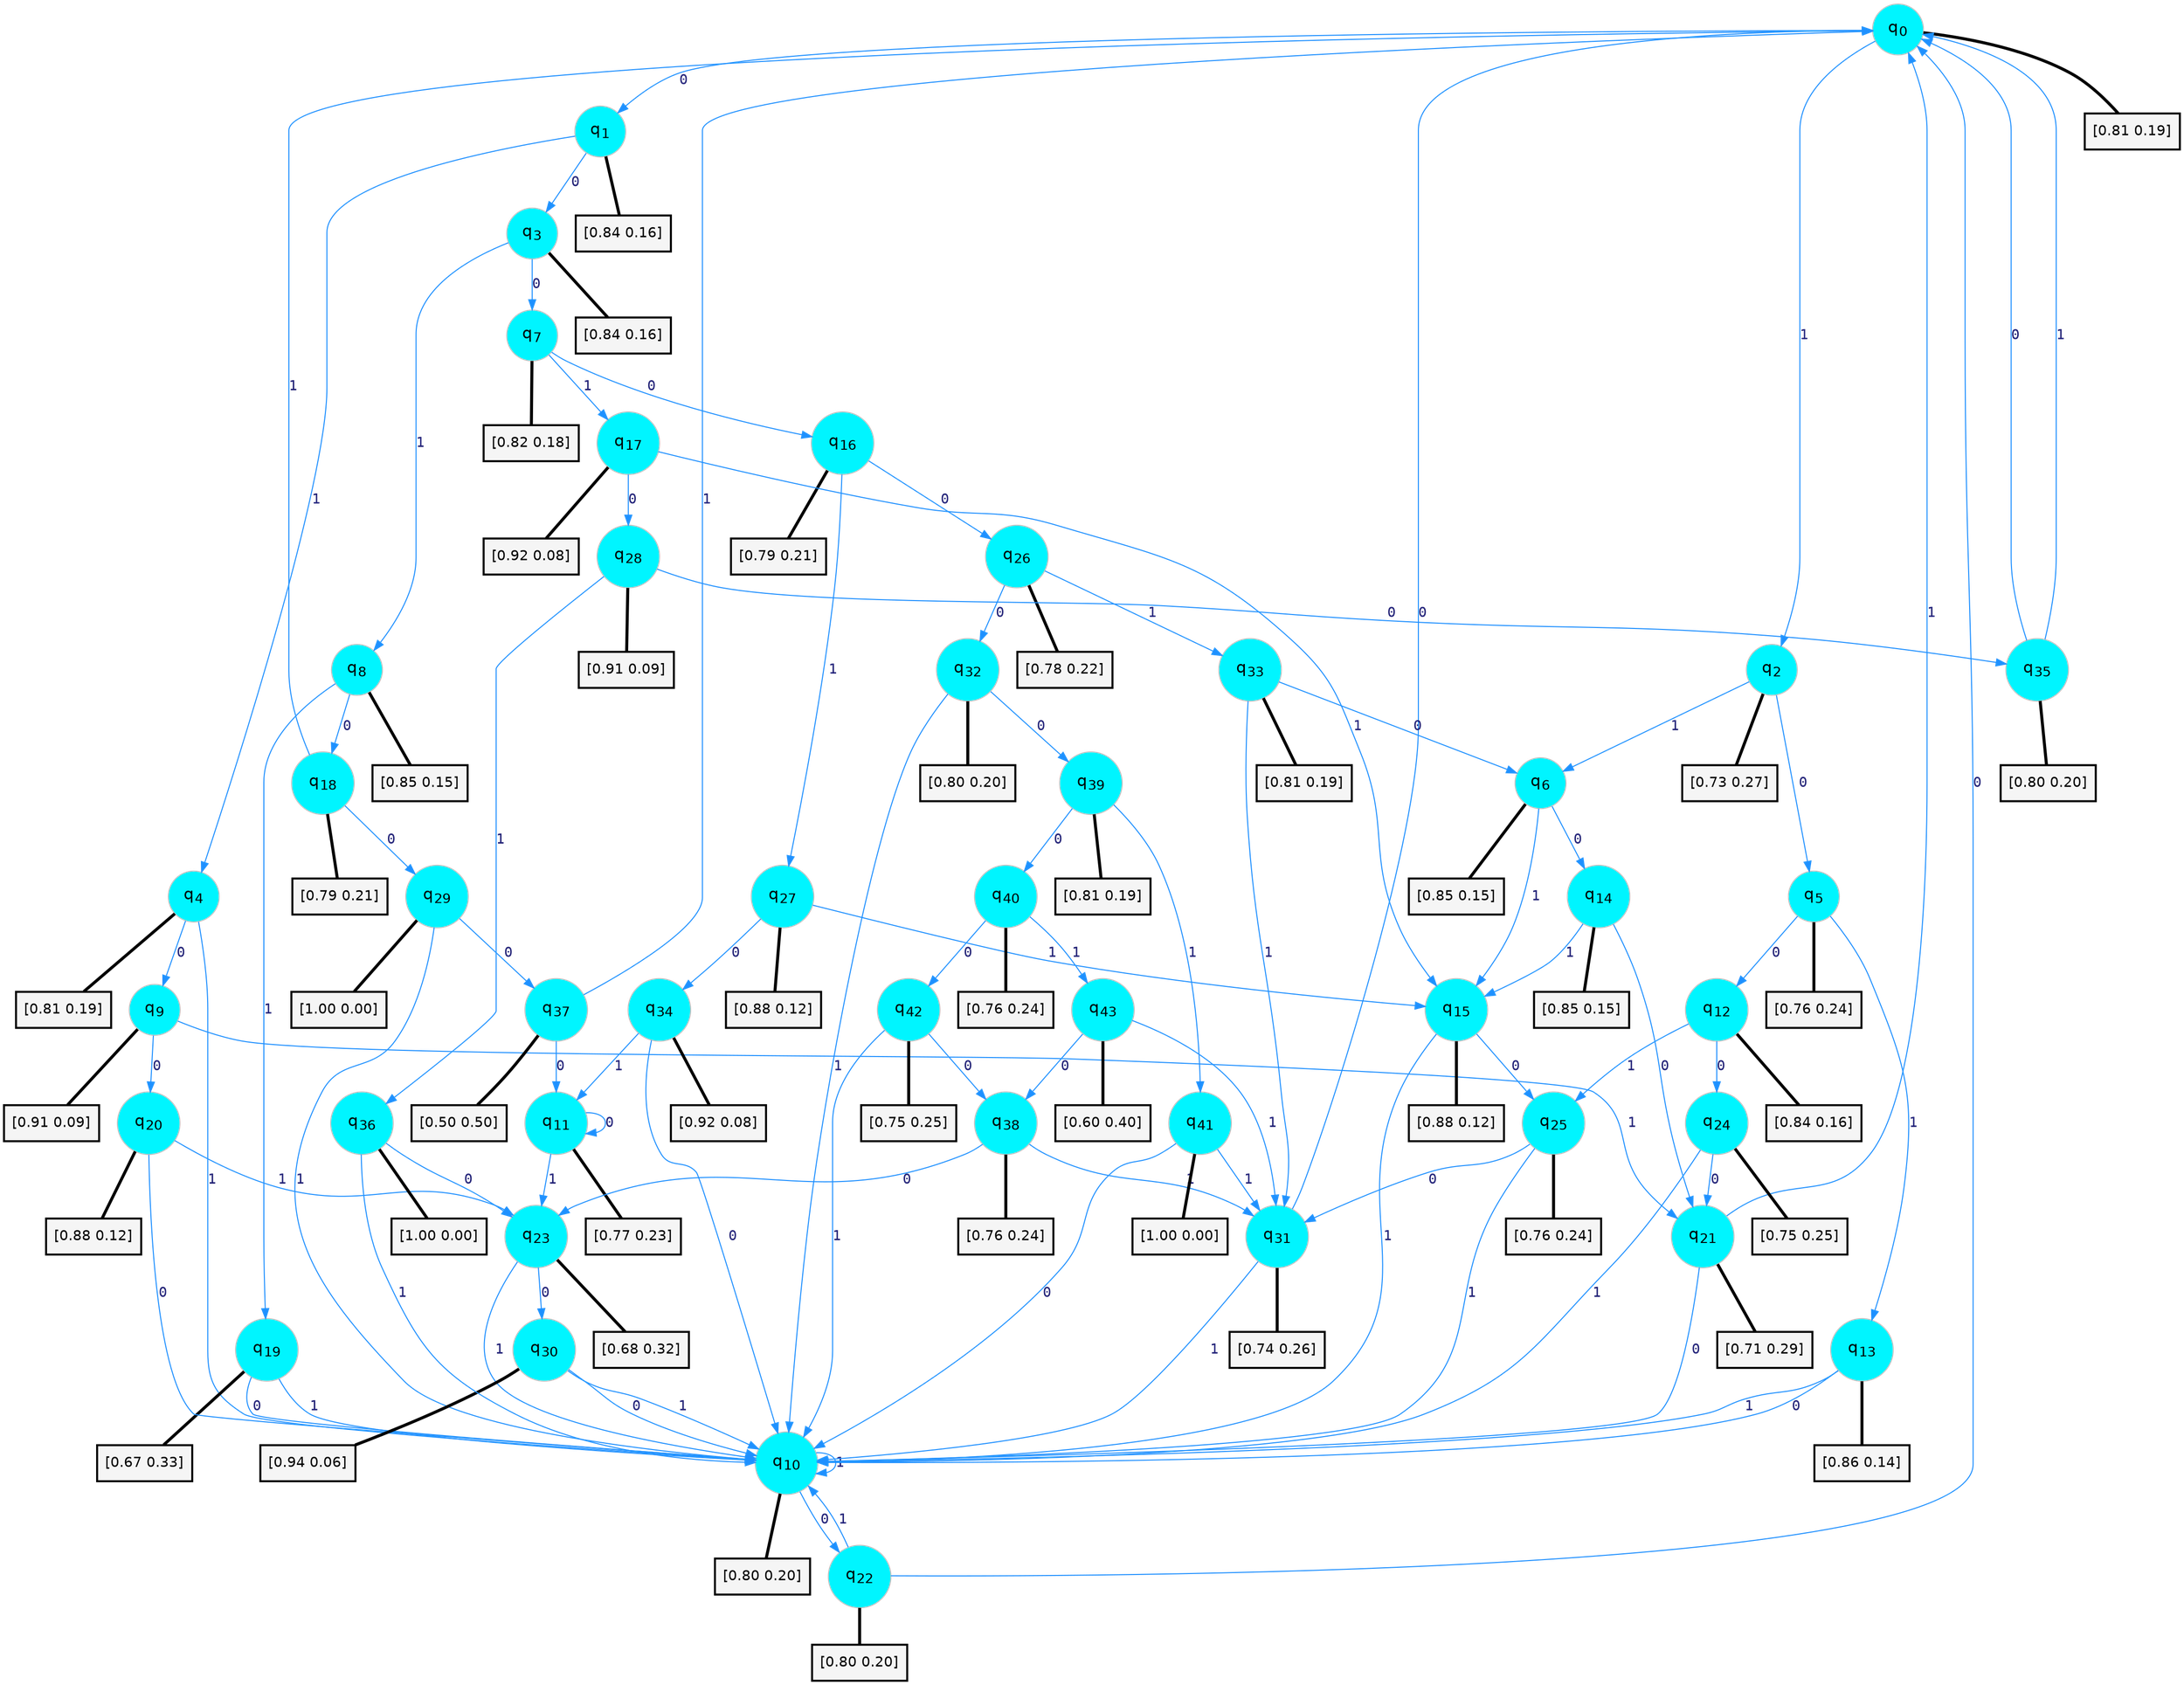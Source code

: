 digraph G {
graph [
bgcolor=transparent, dpi=300, rankdir=TD, size="40,25"];
node [
color=gray, fillcolor=turquoise1, fontcolor=black, fontname=Helvetica, fontsize=16, fontweight=bold, shape=circle, style=filled];
edge [
arrowsize=1, color=dodgerblue1, fontcolor=midnightblue, fontname=courier, fontweight=bold, penwidth=1, style=solid, weight=20];
0[label=<q<SUB>0</SUB>>];
1[label=<q<SUB>1</SUB>>];
2[label=<q<SUB>2</SUB>>];
3[label=<q<SUB>3</SUB>>];
4[label=<q<SUB>4</SUB>>];
5[label=<q<SUB>5</SUB>>];
6[label=<q<SUB>6</SUB>>];
7[label=<q<SUB>7</SUB>>];
8[label=<q<SUB>8</SUB>>];
9[label=<q<SUB>9</SUB>>];
10[label=<q<SUB>10</SUB>>];
11[label=<q<SUB>11</SUB>>];
12[label=<q<SUB>12</SUB>>];
13[label=<q<SUB>13</SUB>>];
14[label=<q<SUB>14</SUB>>];
15[label=<q<SUB>15</SUB>>];
16[label=<q<SUB>16</SUB>>];
17[label=<q<SUB>17</SUB>>];
18[label=<q<SUB>18</SUB>>];
19[label=<q<SUB>19</SUB>>];
20[label=<q<SUB>20</SUB>>];
21[label=<q<SUB>21</SUB>>];
22[label=<q<SUB>22</SUB>>];
23[label=<q<SUB>23</SUB>>];
24[label=<q<SUB>24</SUB>>];
25[label=<q<SUB>25</SUB>>];
26[label=<q<SUB>26</SUB>>];
27[label=<q<SUB>27</SUB>>];
28[label=<q<SUB>28</SUB>>];
29[label=<q<SUB>29</SUB>>];
30[label=<q<SUB>30</SUB>>];
31[label=<q<SUB>31</SUB>>];
32[label=<q<SUB>32</SUB>>];
33[label=<q<SUB>33</SUB>>];
34[label=<q<SUB>34</SUB>>];
35[label=<q<SUB>35</SUB>>];
36[label=<q<SUB>36</SUB>>];
37[label=<q<SUB>37</SUB>>];
38[label=<q<SUB>38</SUB>>];
39[label=<q<SUB>39</SUB>>];
40[label=<q<SUB>40</SUB>>];
41[label=<q<SUB>41</SUB>>];
42[label=<q<SUB>42</SUB>>];
43[label=<q<SUB>43</SUB>>];
44[label="[0.81 0.19]", shape=box,fontcolor=black, fontname=Helvetica, fontsize=14, penwidth=2, fillcolor=whitesmoke,color=black];
45[label="[0.84 0.16]", shape=box,fontcolor=black, fontname=Helvetica, fontsize=14, penwidth=2, fillcolor=whitesmoke,color=black];
46[label="[0.73 0.27]", shape=box,fontcolor=black, fontname=Helvetica, fontsize=14, penwidth=2, fillcolor=whitesmoke,color=black];
47[label="[0.84 0.16]", shape=box,fontcolor=black, fontname=Helvetica, fontsize=14, penwidth=2, fillcolor=whitesmoke,color=black];
48[label="[0.81 0.19]", shape=box,fontcolor=black, fontname=Helvetica, fontsize=14, penwidth=2, fillcolor=whitesmoke,color=black];
49[label="[0.76 0.24]", shape=box,fontcolor=black, fontname=Helvetica, fontsize=14, penwidth=2, fillcolor=whitesmoke,color=black];
50[label="[0.85 0.15]", shape=box,fontcolor=black, fontname=Helvetica, fontsize=14, penwidth=2, fillcolor=whitesmoke,color=black];
51[label="[0.82 0.18]", shape=box,fontcolor=black, fontname=Helvetica, fontsize=14, penwidth=2, fillcolor=whitesmoke,color=black];
52[label="[0.85 0.15]", shape=box,fontcolor=black, fontname=Helvetica, fontsize=14, penwidth=2, fillcolor=whitesmoke,color=black];
53[label="[0.91 0.09]", shape=box,fontcolor=black, fontname=Helvetica, fontsize=14, penwidth=2, fillcolor=whitesmoke,color=black];
54[label="[0.80 0.20]", shape=box,fontcolor=black, fontname=Helvetica, fontsize=14, penwidth=2, fillcolor=whitesmoke,color=black];
55[label="[0.77 0.23]", shape=box,fontcolor=black, fontname=Helvetica, fontsize=14, penwidth=2, fillcolor=whitesmoke,color=black];
56[label="[0.84 0.16]", shape=box,fontcolor=black, fontname=Helvetica, fontsize=14, penwidth=2, fillcolor=whitesmoke,color=black];
57[label="[0.86 0.14]", shape=box,fontcolor=black, fontname=Helvetica, fontsize=14, penwidth=2, fillcolor=whitesmoke,color=black];
58[label="[0.85 0.15]", shape=box,fontcolor=black, fontname=Helvetica, fontsize=14, penwidth=2, fillcolor=whitesmoke,color=black];
59[label="[0.88 0.12]", shape=box,fontcolor=black, fontname=Helvetica, fontsize=14, penwidth=2, fillcolor=whitesmoke,color=black];
60[label="[0.79 0.21]", shape=box,fontcolor=black, fontname=Helvetica, fontsize=14, penwidth=2, fillcolor=whitesmoke,color=black];
61[label="[0.92 0.08]", shape=box,fontcolor=black, fontname=Helvetica, fontsize=14, penwidth=2, fillcolor=whitesmoke,color=black];
62[label="[0.79 0.21]", shape=box,fontcolor=black, fontname=Helvetica, fontsize=14, penwidth=2, fillcolor=whitesmoke,color=black];
63[label="[0.67 0.33]", shape=box,fontcolor=black, fontname=Helvetica, fontsize=14, penwidth=2, fillcolor=whitesmoke,color=black];
64[label="[0.88 0.12]", shape=box,fontcolor=black, fontname=Helvetica, fontsize=14, penwidth=2, fillcolor=whitesmoke,color=black];
65[label="[0.71 0.29]", shape=box,fontcolor=black, fontname=Helvetica, fontsize=14, penwidth=2, fillcolor=whitesmoke,color=black];
66[label="[0.80 0.20]", shape=box,fontcolor=black, fontname=Helvetica, fontsize=14, penwidth=2, fillcolor=whitesmoke,color=black];
67[label="[0.68 0.32]", shape=box,fontcolor=black, fontname=Helvetica, fontsize=14, penwidth=2, fillcolor=whitesmoke,color=black];
68[label="[0.75 0.25]", shape=box,fontcolor=black, fontname=Helvetica, fontsize=14, penwidth=2, fillcolor=whitesmoke,color=black];
69[label="[0.76 0.24]", shape=box,fontcolor=black, fontname=Helvetica, fontsize=14, penwidth=2, fillcolor=whitesmoke,color=black];
70[label="[0.78 0.22]", shape=box,fontcolor=black, fontname=Helvetica, fontsize=14, penwidth=2, fillcolor=whitesmoke,color=black];
71[label="[0.88 0.12]", shape=box,fontcolor=black, fontname=Helvetica, fontsize=14, penwidth=2, fillcolor=whitesmoke,color=black];
72[label="[0.91 0.09]", shape=box,fontcolor=black, fontname=Helvetica, fontsize=14, penwidth=2, fillcolor=whitesmoke,color=black];
73[label="[1.00 0.00]", shape=box,fontcolor=black, fontname=Helvetica, fontsize=14, penwidth=2, fillcolor=whitesmoke,color=black];
74[label="[0.94 0.06]", shape=box,fontcolor=black, fontname=Helvetica, fontsize=14, penwidth=2, fillcolor=whitesmoke,color=black];
75[label="[0.74 0.26]", shape=box,fontcolor=black, fontname=Helvetica, fontsize=14, penwidth=2, fillcolor=whitesmoke,color=black];
76[label="[0.80 0.20]", shape=box,fontcolor=black, fontname=Helvetica, fontsize=14, penwidth=2, fillcolor=whitesmoke,color=black];
77[label="[0.81 0.19]", shape=box,fontcolor=black, fontname=Helvetica, fontsize=14, penwidth=2, fillcolor=whitesmoke,color=black];
78[label="[0.92 0.08]", shape=box,fontcolor=black, fontname=Helvetica, fontsize=14, penwidth=2, fillcolor=whitesmoke,color=black];
79[label="[0.80 0.20]", shape=box,fontcolor=black, fontname=Helvetica, fontsize=14, penwidth=2, fillcolor=whitesmoke,color=black];
80[label="[1.00 0.00]", shape=box,fontcolor=black, fontname=Helvetica, fontsize=14, penwidth=2, fillcolor=whitesmoke,color=black];
81[label="[0.50 0.50]", shape=box,fontcolor=black, fontname=Helvetica, fontsize=14, penwidth=2, fillcolor=whitesmoke,color=black];
82[label="[0.76 0.24]", shape=box,fontcolor=black, fontname=Helvetica, fontsize=14, penwidth=2, fillcolor=whitesmoke,color=black];
83[label="[0.81 0.19]", shape=box,fontcolor=black, fontname=Helvetica, fontsize=14, penwidth=2, fillcolor=whitesmoke,color=black];
84[label="[0.76 0.24]", shape=box,fontcolor=black, fontname=Helvetica, fontsize=14, penwidth=2, fillcolor=whitesmoke,color=black];
85[label="[1.00 0.00]", shape=box,fontcolor=black, fontname=Helvetica, fontsize=14, penwidth=2, fillcolor=whitesmoke,color=black];
86[label="[0.75 0.25]", shape=box,fontcolor=black, fontname=Helvetica, fontsize=14, penwidth=2, fillcolor=whitesmoke,color=black];
87[label="[0.60 0.40]", shape=box,fontcolor=black, fontname=Helvetica, fontsize=14, penwidth=2, fillcolor=whitesmoke,color=black];
0->1 [label=0];
0->2 [label=1];
0->44 [arrowhead=none, penwidth=3,color=black];
1->3 [label=0];
1->4 [label=1];
1->45 [arrowhead=none, penwidth=3,color=black];
2->5 [label=0];
2->6 [label=1];
2->46 [arrowhead=none, penwidth=3,color=black];
3->7 [label=0];
3->8 [label=1];
3->47 [arrowhead=none, penwidth=3,color=black];
4->9 [label=0];
4->10 [label=1];
4->48 [arrowhead=none, penwidth=3,color=black];
5->12 [label=0];
5->13 [label=1];
5->49 [arrowhead=none, penwidth=3,color=black];
6->14 [label=0];
6->15 [label=1];
6->50 [arrowhead=none, penwidth=3,color=black];
7->16 [label=0];
7->17 [label=1];
7->51 [arrowhead=none, penwidth=3,color=black];
8->18 [label=0];
8->19 [label=1];
8->52 [arrowhead=none, penwidth=3,color=black];
9->20 [label=0];
9->21 [label=1];
9->53 [arrowhead=none, penwidth=3,color=black];
10->22 [label=0];
10->10 [label=1];
10->54 [arrowhead=none, penwidth=3,color=black];
11->11 [label=0];
11->23 [label=1];
11->55 [arrowhead=none, penwidth=3,color=black];
12->24 [label=0];
12->25 [label=1];
12->56 [arrowhead=none, penwidth=3,color=black];
13->10 [label=0];
13->10 [label=1];
13->57 [arrowhead=none, penwidth=3,color=black];
14->21 [label=0];
14->15 [label=1];
14->58 [arrowhead=none, penwidth=3,color=black];
15->25 [label=0];
15->10 [label=1];
15->59 [arrowhead=none, penwidth=3,color=black];
16->26 [label=0];
16->27 [label=1];
16->60 [arrowhead=none, penwidth=3,color=black];
17->28 [label=0];
17->15 [label=1];
17->61 [arrowhead=none, penwidth=3,color=black];
18->29 [label=0];
18->0 [label=1];
18->62 [arrowhead=none, penwidth=3,color=black];
19->10 [label=0];
19->10 [label=1];
19->63 [arrowhead=none, penwidth=3,color=black];
20->10 [label=0];
20->23 [label=1];
20->64 [arrowhead=none, penwidth=3,color=black];
21->10 [label=0];
21->0 [label=1];
21->65 [arrowhead=none, penwidth=3,color=black];
22->0 [label=0];
22->10 [label=1];
22->66 [arrowhead=none, penwidth=3,color=black];
23->30 [label=0];
23->10 [label=1];
23->67 [arrowhead=none, penwidth=3,color=black];
24->21 [label=0];
24->10 [label=1];
24->68 [arrowhead=none, penwidth=3,color=black];
25->31 [label=0];
25->10 [label=1];
25->69 [arrowhead=none, penwidth=3,color=black];
26->32 [label=0];
26->33 [label=1];
26->70 [arrowhead=none, penwidth=3,color=black];
27->34 [label=0];
27->15 [label=1];
27->71 [arrowhead=none, penwidth=3,color=black];
28->35 [label=0];
28->36 [label=1];
28->72 [arrowhead=none, penwidth=3,color=black];
29->37 [label=0];
29->10 [label=1];
29->73 [arrowhead=none, penwidth=3,color=black];
30->10 [label=0];
30->10 [label=1];
30->74 [arrowhead=none, penwidth=3,color=black];
31->0 [label=0];
31->10 [label=1];
31->75 [arrowhead=none, penwidth=3,color=black];
32->39 [label=0];
32->10 [label=1];
32->76 [arrowhead=none, penwidth=3,color=black];
33->6 [label=0];
33->31 [label=1];
33->77 [arrowhead=none, penwidth=3,color=black];
34->10 [label=0];
34->11 [label=1];
34->78 [arrowhead=none, penwidth=3,color=black];
35->0 [label=0];
35->0 [label=1];
35->79 [arrowhead=none, penwidth=3,color=black];
36->23 [label=0];
36->10 [label=1];
36->80 [arrowhead=none, penwidth=3,color=black];
37->11 [label=0];
37->0 [label=1];
37->81 [arrowhead=none, penwidth=3,color=black];
38->23 [label=0];
38->31 [label=1];
38->82 [arrowhead=none, penwidth=3,color=black];
39->40 [label=0];
39->41 [label=1];
39->83 [arrowhead=none, penwidth=3,color=black];
40->42 [label=0];
40->43 [label=1];
40->84 [arrowhead=none, penwidth=3,color=black];
41->10 [label=0];
41->31 [label=1];
41->85 [arrowhead=none, penwidth=3,color=black];
42->38 [label=0];
42->10 [label=1];
42->86 [arrowhead=none, penwidth=3,color=black];
43->38 [label=0];
43->31 [label=1];
43->87 [arrowhead=none, penwidth=3,color=black];
}
